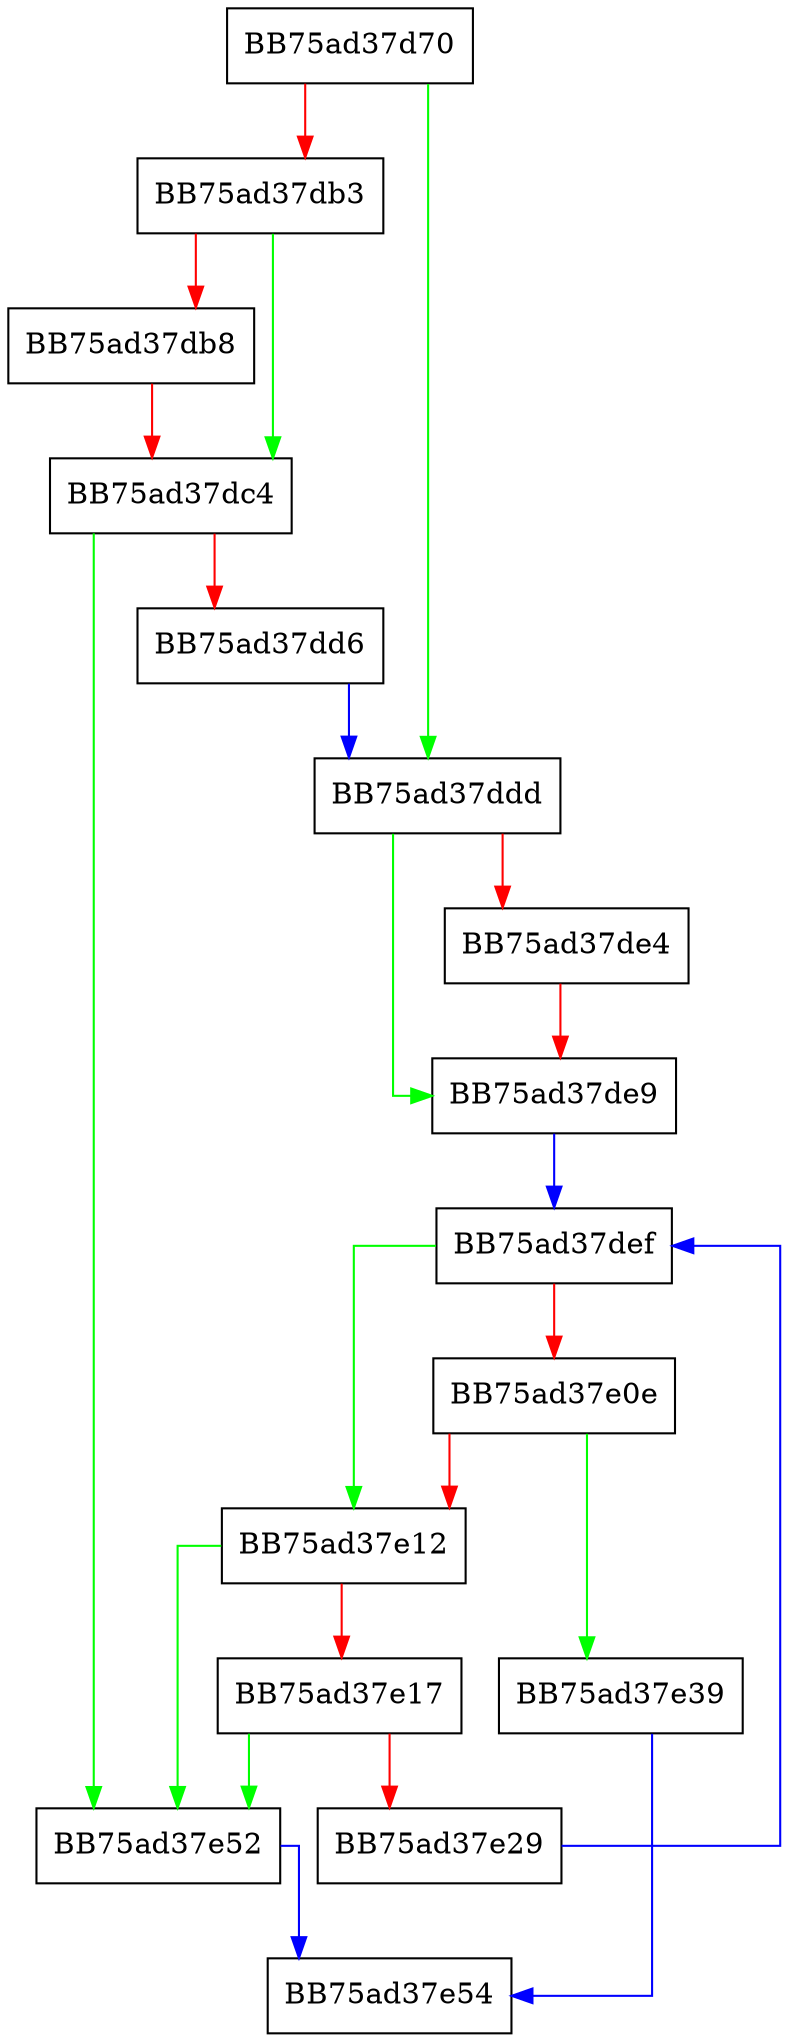 digraph GetMappedModPath {
  node [shape="box"];
  graph [splines=ortho];
  BB75ad37d70 -> BB75ad37ddd [color="green"];
  BB75ad37d70 -> BB75ad37db3 [color="red"];
  BB75ad37db3 -> BB75ad37dc4 [color="green"];
  BB75ad37db3 -> BB75ad37db8 [color="red"];
  BB75ad37db8 -> BB75ad37dc4 [color="red"];
  BB75ad37dc4 -> BB75ad37e52 [color="green"];
  BB75ad37dc4 -> BB75ad37dd6 [color="red"];
  BB75ad37dd6 -> BB75ad37ddd [color="blue"];
  BB75ad37ddd -> BB75ad37de9 [color="green"];
  BB75ad37ddd -> BB75ad37de4 [color="red"];
  BB75ad37de4 -> BB75ad37de9 [color="red"];
  BB75ad37de9 -> BB75ad37def [color="blue"];
  BB75ad37def -> BB75ad37e12 [color="green"];
  BB75ad37def -> BB75ad37e0e [color="red"];
  BB75ad37e0e -> BB75ad37e39 [color="green"];
  BB75ad37e0e -> BB75ad37e12 [color="red"];
  BB75ad37e12 -> BB75ad37e52 [color="green"];
  BB75ad37e12 -> BB75ad37e17 [color="red"];
  BB75ad37e17 -> BB75ad37e52 [color="green"];
  BB75ad37e17 -> BB75ad37e29 [color="red"];
  BB75ad37e29 -> BB75ad37def [color="blue"];
  BB75ad37e39 -> BB75ad37e54 [color="blue"];
  BB75ad37e52 -> BB75ad37e54 [color="blue"];
}